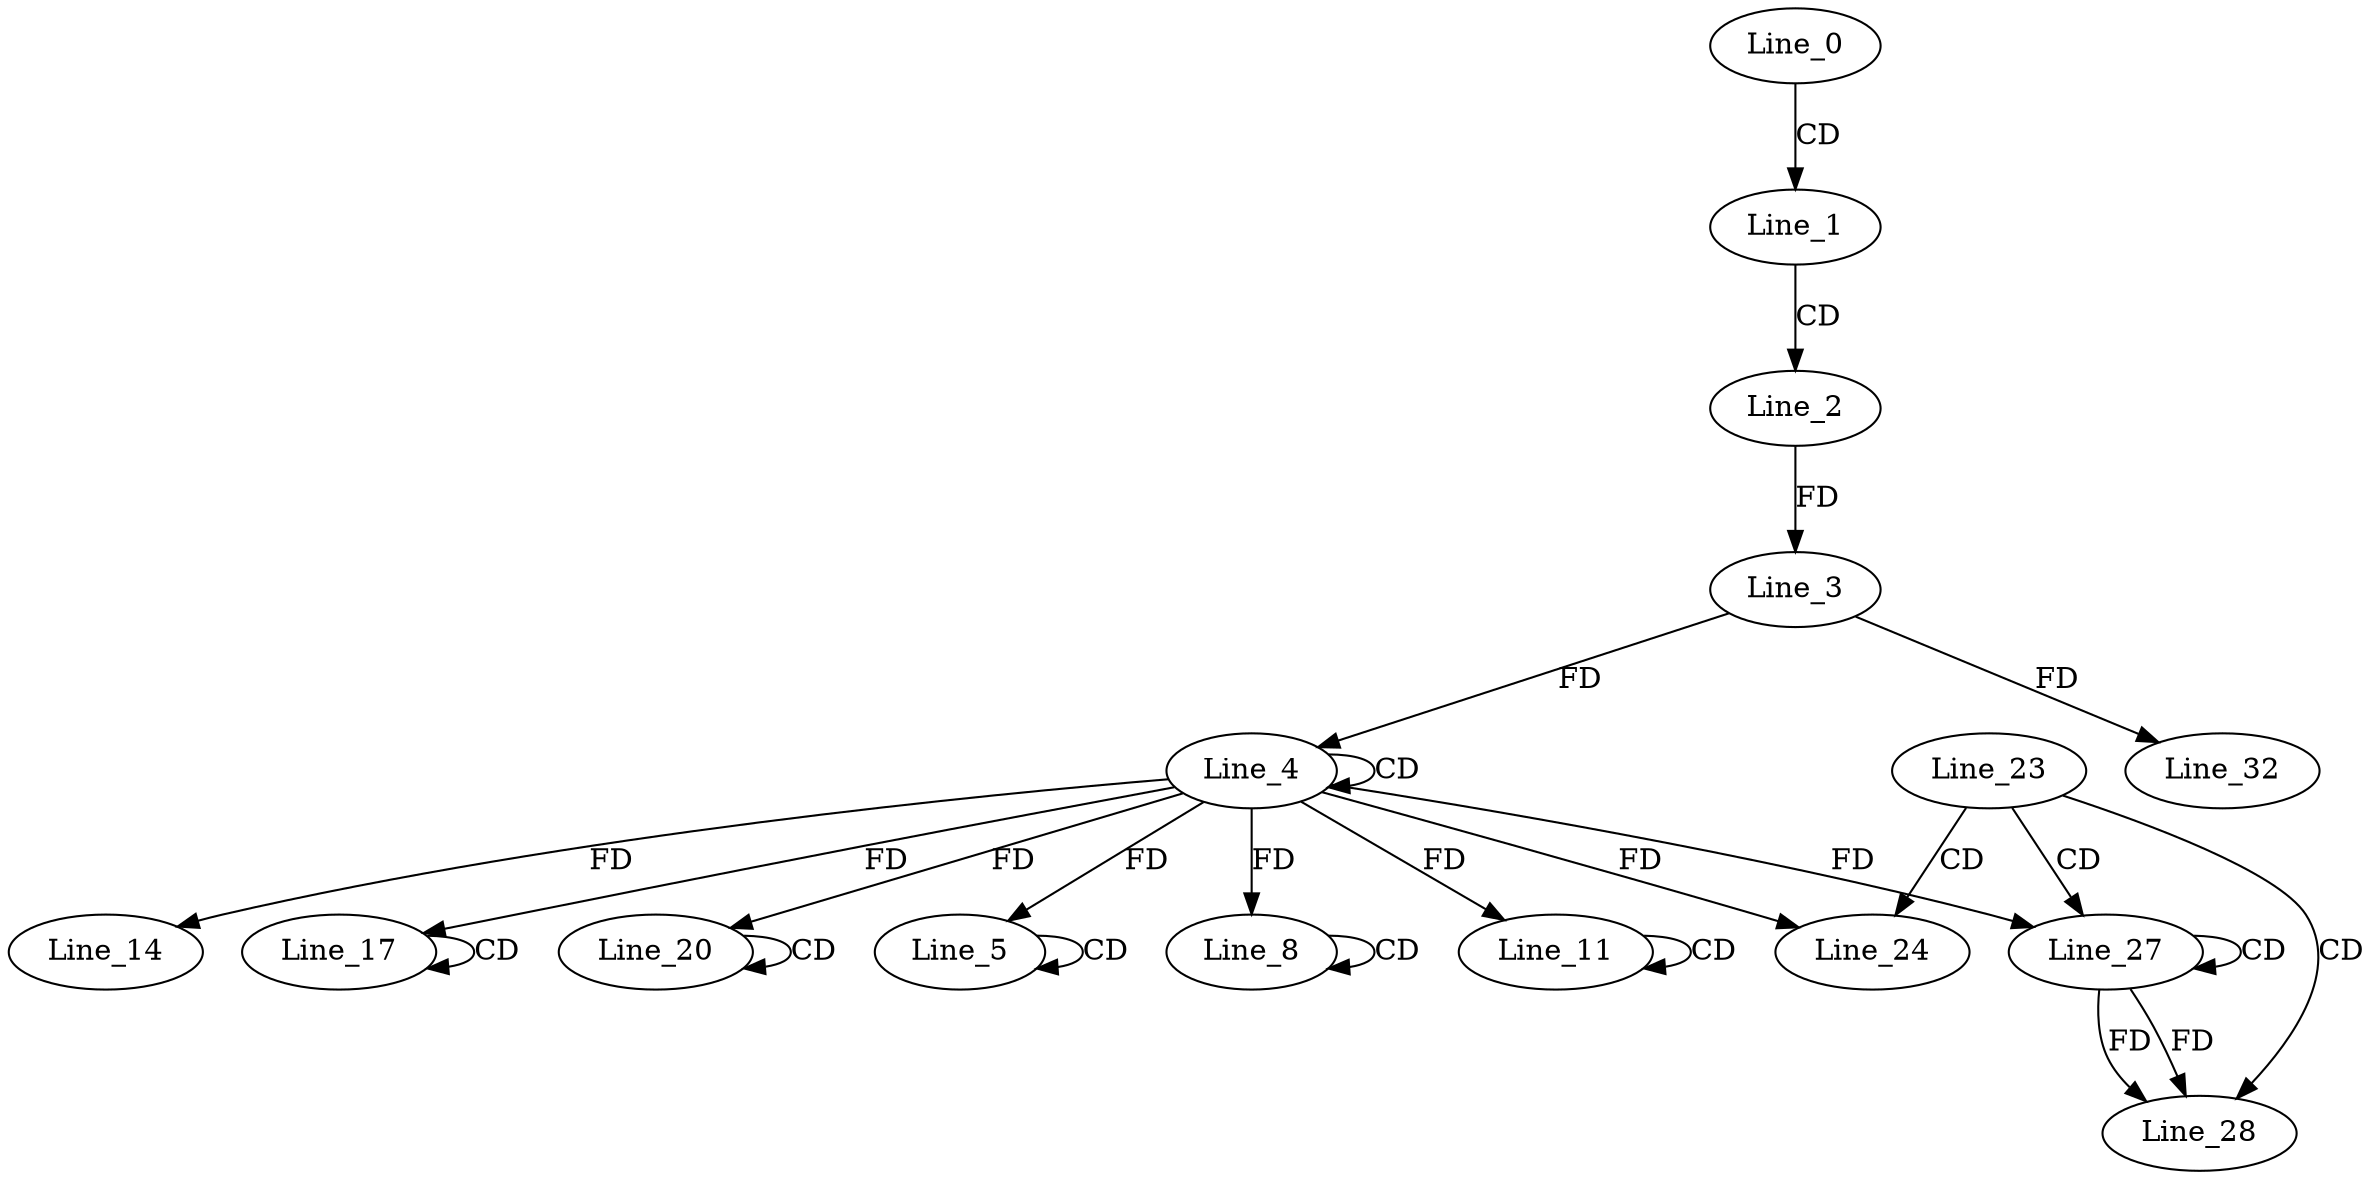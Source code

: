 digraph G {
  Line_0;
  Line_1;
  Line_2;
  Line_3;
  Line_4;
  Line_4;
  Line_3;
  Line_5;
  Line_5;
  Line_5;
  Line_8;
  Line_8;
  Line_8;
  Line_11;
  Line_11;
  Line_11;
  Line_14;
  Line_17;
  Line_17;
  Line_17;
  Line_20;
  Line_20;
  Line_20;
  Line_23;
  Line_24;
  Line_24;
  Line_27;
  Line_27;
  Line_27;
  Line_28;
  Line_28;
  Line_32;
  Line_0 -> Line_1 [ label="CD" ];
  Line_1 -> Line_2 [ label="CD" ];
  Line_2 -> Line_3 [ label="FD" ];
  Line_4 -> Line_4 [ label="CD" ];
  Line_3 -> Line_4 [ label="FD" ];
  Line_5 -> Line_5 [ label="CD" ];
  Line_4 -> Line_5 [ label="FD" ];
  Line_8 -> Line_8 [ label="CD" ];
  Line_4 -> Line_8 [ label="FD" ];
  Line_11 -> Line_11 [ label="CD" ];
  Line_4 -> Line_11 [ label="FD" ];
  Line_4 -> Line_14 [ label="FD" ];
  Line_17 -> Line_17 [ label="CD" ];
  Line_4 -> Line_17 [ label="FD" ];
  Line_20 -> Line_20 [ label="CD" ];
  Line_4 -> Line_20 [ label="FD" ];
  Line_23 -> Line_24 [ label="CD" ];
  Line_4 -> Line_24 [ label="FD" ];
  Line_23 -> Line_27 [ label="CD" ];
  Line_27 -> Line_27 [ label="CD" ];
  Line_4 -> Line_27 [ label="FD" ];
  Line_23 -> Line_28 [ label="CD" ];
  Line_27 -> Line_28 [ label="FD" ];
  Line_27 -> Line_28 [ label="FD" ];
  Line_3 -> Line_32 [ label="FD" ];
}
